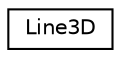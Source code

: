 digraph "Graphical Class Hierarchy"
{
 // LATEX_PDF_SIZE
  edge [fontname="Helvetica",fontsize="10",labelfontname="Helvetica",labelfontsize="10"];
  node [fontname="Helvetica",fontsize="10",shape=record];
  rankdir="LR";
  Node0 [label="Line3D",height=0.2,width=0.4,color="black", fillcolor="white", style="filled",URL="$classLine3D.html",tooltip=" "];
}

